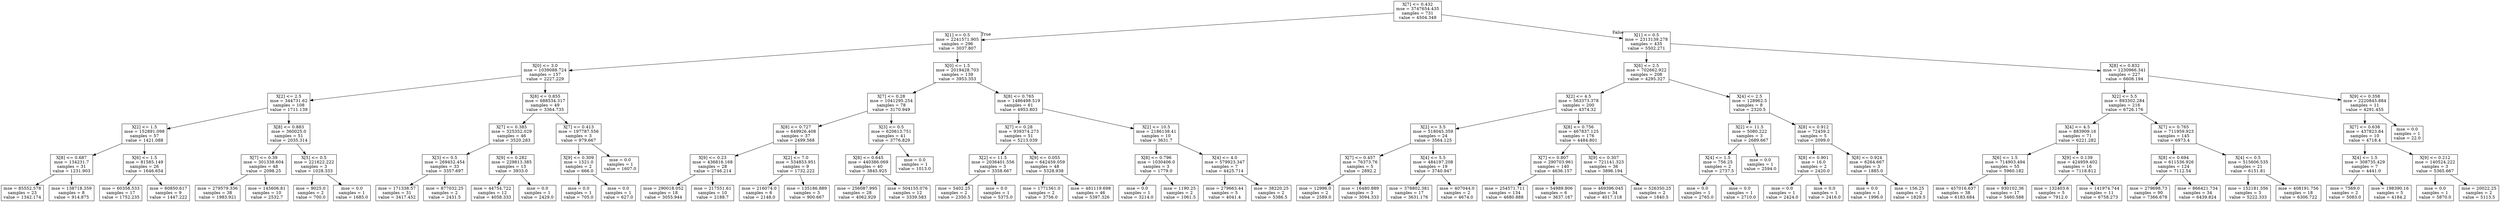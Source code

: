 digraph Tree {
node [shape=box] ;
0 [label="X[7] <= 0.432\nmse = 3747654.435\nsamples = 731\nvalue = 4504.349"] ;
1 [label="X[1] <= 0.5\nmse = 2241571.905\nsamples = 296\nvalue = 3037.807"] ;
0 -> 1 [labeldistance=2.5, labelangle=45, headlabel="True"] ;
2 [label="X[0] <= 3.0\nmse = 1039088.724\nsamples = 157\nvalue = 2227.229"] ;
1 -> 2 ;
3 [label="X[2] <= 2.5\nmse = 344731.62\nsamples = 108\nvalue = 1711.139"] ;
2 -> 3 ;
4 [label="X[2] <= 1.5\nmse = 152891.098\nsamples = 57\nvalue = 1421.088"] ;
3 -> 4 ;
5 [label="X[8] <= 0.687\nmse = 134231.7\nsamples = 31\nvalue = 1231.903"] ;
4 -> 5 ;
6 [label="mse = 85552.578\nsamples = 23\nvalue = 1342.174"] ;
5 -> 6 ;
7 [label="mse = 138718.359\nsamples = 8\nvalue = 914.875"] ;
5 -> 7 ;
8 [label="X[6] <= 1.5\nmse = 81585.149\nsamples = 26\nvalue = 1646.654"] ;
4 -> 8 ;
9 [label="mse = 60358.533\nsamples = 17\nvalue = 1752.235"] ;
8 -> 9 ;
10 [label="mse = 60850.617\nsamples = 9\nvalue = 1447.222"] ;
8 -> 10 ;
11 [label="X[8] <= 0.883\nmse = 360025.0\nsamples = 51\nvalue = 2035.314"] ;
3 -> 11 ;
12 [label="X[7] <= 0.39\nmse = 301338.604\nsamples = 48\nvalue = 2098.25"] ;
11 -> 12 ;
13 [label="mse = 279579.336\nsamples = 38\nvalue = 1983.921"] ;
12 -> 13 ;
14 [label="mse = 145606.81\nsamples = 10\nvalue = 2532.7"] ;
12 -> 14 ;
15 [label="X[5] <= 0.5\nmse = 221622.222\nsamples = 3\nvalue = 1028.333"] ;
11 -> 15 ;
16 [label="mse = 9025.0\nsamples = 2\nvalue = 700.0"] ;
15 -> 16 ;
17 [label="mse = 0.0\nsamples = 1\nvalue = 1685.0"] ;
15 -> 17 ;
18 [label="X[8] <= 0.855\nmse = 688534.317\nsamples = 49\nvalue = 3364.735"] ;
2 -> 18 ;
19 [label="X[7] <= 0.385\nmse = 325352.029\nsamples = 46\nvalue = 3520.283"] ;
18 -> 19 ;
20 [label="X[3] <= 0.5\nmse = 269452.454\nsamples = 33\nvalue = 3357.697"] ;
19 -> 20 ;
21 [label="mse = 171338.57\nsamples = 31\nvalue = 3417.452"] ;
20 -> 21 ;
22 [label="mse = 877032.25\nsamples = 2\nvalue = 2431.5"] ;
20 -> 22 ;
23 [label="X[9] <= 0.282\nmse = 229813.385\nsamples = 13\nvalue = 3933.0"] ;
19 -> 23 ;
24 [label="mse = 44754.722\nsamples = 12\nvalue = 4058.333"] ;
23 -> 24 ;
25 [label="mse = 0.0\nsamples = 1\nvalue = 2429.0"] ;
23 -> 25 ;
26 [label="X[7] <= 0.413\nmse = 197787.556\nsamples = 3\nvalue = 979.667"] ;
18 -> 26 ;
27 [label="X[9] <= 0.309\nmse = 1521.0\nsamples = 2\nvalue = 666.0"] ;
26 -> 27 ;
28 [label="mse = 0.0\nsamples = 1\nvalue = 705.0"] ;
27 -> 28 ;
29 [label="mse = 0.0\nsamples = 1\nvalue = 627.0"] ;
27 -> 29 ;
30 [label="mse = 0.0\nsamples = 1\nvalue = 1607.0"] ;
26 -> 30 ;
31 [label="X[0] <= 1.5\nmse = 2019428.703\nsamples = 139\nvalue = 3953.353"] ;
1 -> 31 ;
32 [label="X[7] <= 0.28\nmse = 1041295.254\nsamples = 78\nvalue = 3170.949"] ;
31 -> 32 ;
33 [label="X[8] <= 0.727\nmse = 649926.408\nsamples = 37\nvalue = 2499.568"] ;
32 -> 33 ;
34 [label="X[9] <= 0.23\nmse = 436816.168\nsamples = 28\nvalue = 2746.214"] ;
33 -> 34 ;
35 [label="mse = 290018.052\nsamples = 18\nvalue = 3055.944"] ;
34 -> 35 ;
36 [label="mse = 217551.61\nsamples = 10\nvalue = 2188.7"] ;
34 -> 36 ;
37 [label="X[2] <= 7.0\nmse = 534853.951\nsamples = 9\nvalue = 1732.222"] ;
33 -> 37 ;
38 [label="mse = 216074.0\nsamples = 6\nvalue = 2148.0"] ;
37 -> 38 ;
39 [label="mse = 135186.889\nsamples = 3\nvalue = 900.667"] ;
37 -> 39 ;
40 [label="X[3] <= 0.5\nmse = 620613.751\nsamples = 41\nvalue = 3776.829"] ;
32 -> 40 ;
41 [label="X[8] <= 0.645\nmse = 440386.069\nsamples = 40\nvalue = 3845.925"] ;
40 -> 41 ;
42 [label="mse = 256087.995\nsamples = 28\nvalue = 4062.929"] ;
41 -> 42 ;
43 [label="mse = 504155.076\nsamples = 12\nvalue = 3339.583"] ;
41 -> 43 ;
44 [label="mse = 0.0\nsamples = 1\nvalue = 1013.0"] ;
40 -> 44 ;
45 [label="X[8] <= 0.765\nmse = 1486498.519\nsamples = 61\nvalue = 4953.803"] ;
31 -> 45 ;
46 [label="X[7] <= 0.28\nmse = 939374.273\nsamples = 51\nvalue = 5213.039"] ;
45 -> 46 ;
47 [label="X[2] <= 11.5\nmse = 2036401.556\nsamples = 3\nvalue = 3358.667"] ;
46 -> 47 ;
48 [label="mse = 5402.25\nsamples = 2\nvalue = 2350.5"] ;
47 -> 48 ;
49 [label="mse = 0.0\nsamples = 1\nvalue = 5375.0"] ;
47 -> 49 ;
50 [label="X[9] <= 0.055\nmse = 642459.059\nsamples = 48\nvalue = 5328.938"] ;
46 -> 50 ;
51 [label="mse = 1771561.0\nsamples = 2\nvalue = 3756.0"] ;
50 -> 51 ;
52 [label="mse = 481119.698\nsamples = 46\nvalue = 5397.326"] ;
50 -> 52 ;
53 [label="X[2] <= 10.5\nmse = 2186138.41\nsamples = 10\nvalue = 3631.7"] ;
45 -> 53 ;
54 [label="X[8] <= 0.796\nmse = 1030406.0\nsamples = 3\nvalue = 1779.0"] ;
53 -> 54 ;
55 [label="mse = 0.0\nsamples = 1\nvalue = 3214.0"] ;
54 -> 55 ;
56 [label="mse = 1190.25\nsamples = 2\nvalue = 1061.5"] ;
54 -> 56 ;
57 [label="X[4] <= 4.0\nmse = 579923.347\nsamples = 7\nvalue = 4425.714"] ;
53 -> 57 ;
58 [label="mse = 279663.44\nsamples = 5\nvalue = 4041.4"] ;
57 -> 58 ;
59 [label="mse = 38220.25\nsamples = 2\nvalue = 5386.5"] ;
57 -> 59 ;
60 [label="X[1] <= 0.5\nmse = 2313139.278\nsamples = 435\nvalue = 5502.271"] ;
0 -> 60 [labeldistance=2.5, labelangle=-45, headlabel="False"] ;
61 [label="X[6] <= 2.5\nmse = 702662.922\nsamples = 208\nvalue = 4295.327"] ;
60 -> 61 ;
62 [label="X[2] <= 4.5\nmse = 563373.378\nsamples = 200\nvalue = 4374.32"] ;
61 -> 62 ;
63 [label="X[2] <= 3.5\nmse = 518045.359\nsamples = 24\nvalue = 3564.125"] ;
62 -> 63 ;
64 [label="X[7] <= 0.457\nmse = 76373.76\nsamples = 5\nvalue = 2892.2"] ;
63 -> 64 ;
65 [label="mse = 12996.0\nsamples = 2\nvalue = 2589.0"] ;
64 -> 65 ;
66 [label="mse = 16480.889\nsamples = 3\nvalue = 3094.333"] ;
64 -> 66 ;
67 [label="X[4] <= 5.5\nmse = 484197.208\nsamples = 19\nvalue = 3740.947"] ;
63 -> 67 ;
68 [label="mse = 378802.381\nsamples = 17\nvalue = 3631.176"] ;
67 -> 68 ;
69 [label="mse = 407044.0\nsamples = 2\nvalue = 4674.0"] ;
67 -> 69 ;
70 [label="X[8] <= 0.756\nmse = 467837.125\nsamples = 176\nvalue = 4484.801"] ;
62 -> 70 ;
71 [label="X[7] <= 0.807\nmse = 290703.961\nsamples = 140\nvalue = 4636.157"] ;
70 -> 71 ;
72 [label="mse = 254571.711\nsamples = 134\nvalue = 4680.888"] ;
71 -> 72 ;
73 [label="mse = 54989.806\nsamples = 6\nvalue = 3637.167"] ;
71 -> 73 ;
74 [label="X[9] <= 0.307\nmse = 721141.323\nsamples = 36\nvalue = 3896.194"] ;
70 -> 74 ;
75 [label="mse = 469396.045\nsamples = 34\nvalue = 4017.118"] ;
74 -> 75 ;
76 [label="mse = 526350.25\nsamples = 2\nvalue = 1840.5"] ;
74 -> 76 ;
77 [label="X[4] <= 2.5\nmse = 128962.5\nsamples = 8\nvalue = 2320.5"] ;
61 -> 77 ;
78 [label="X[2] <= 11.5\nmse = 5080.222\nsamples = 3\nvalue = 2689.667"] ;
77 -> 78 ;
79 [label="X[4] <= 1.5\nmse = 756.25\nsamples = 2\nvalue = 2737.5"] ;
78 -> 79 ;
80 [label="mse = 0.0\nsamples = 1\nvalue = 2765.0"] ;
79 -> 80 ;
81 [label="mse = 0.0\nsamples = 1\nvalue = 2710.0"] ;
79 -> 81 ;
82 [label="mse = 0.0\nsamples = 1\nvalue = 2594.0"] ;
78 -> 82 ;
83 [label="X[8] <= 0.912\nmse = 72459.2\nsamples = 5\nvalue = 2099.0"] ;
77 -> 83 ;
84 [label="X[8] <= 0.901\nmse = 16.0\nsamples = 2\nvalue = 2420.0"] ;
83 -> 84 ;
85 [label="mse = 0.0\nsamples = 1\nvalue = 2424.0"] ;
84 -> 85 ;
86 [label="mse = 0.0\nsamples = 1\nvalue = 2416.0"] ;
84 -> 86 ;
87 [label="X[8] <= 0.924\nmse = 6264.667\nsamples = 3\nvalue = 1885.0"] ;
83 -> 87 ;
88 [label="mse = 0.0\nsamples = 1\nvalue = 1996.0"] ;
87 -> 88 ;
89 [label="mse = 156.25\nsamples = 2\nvalue = 1829.5"] ;
87 -> 89 ;
90 [label="X[8] <= 0.832\nmse = 1230966.341\nsamples = 227\nvalue = 6608.194"] ;
60 -> 90 ;
91 [label="X[2] <= 5.5\nmse = 893302.284\nsamples = 216\nvalue = 6726.176"] ;
90 -> 91 ;
92 [label="X[4] <= 4.5\nmse = 883909.16\nsamples = 71\nvalue = 6221.282"] ;
91 -> 92 ;
93 [label="X[6] <= 1.5\nmse = 714903.494\nsamples = 55\nvalue = 5960.182"] ;
92 -> 93 ;
94 [label="mse = 457016.637\nsamples = 38\nvalue = 6183.684"] ;
93 -> 94 ;
95 [label="mse = 930102.36\nsamples = 17\nvalue = 5460.588"] ;
93 -> 95 ;
96 [label="X[9] <= 0.139\nmse = 424959.402\nsamples = 16\nvalue = 7118.812"] ;
92 -> 96 ;
97 [label="mse = 132403.6\nsamples = 5\nvalue = 7912.0"] ;
96 -> 97 ;
98 [label="mse = 141974.744\nsamples = 11\nvalue = 6758.273"] ;
96 -> 98 ;
99 [label="X[7] <= 0.765\nmse = 711959.923\nsamples = 145\nvalue = 6973.4"] ;
91 -> 99 ;
100 [label="X[8] <= 0.694\nmse = 611536.926\nsamples = 124\nvalue = 7112.54"] ;
99 -> 100 ;
101 [label="mse = 279698.73\nsamples = 90\nvalue = 7366.678"] ;
100 -> 101 ;
102 [label="mse = 866421.734\nsamples = 34\nvalue = 6439.824"] ;
100 -> 102 ;
103 [label="X[4] <= 0.5\nmse = 515606.535\nsamples = 21\nvalue = 6151.81"] ;
99 -> 103 ;
104 [label="mse = 152181.556\nsamples = 3\nvalue = 5222.333"] ;
103 -> 104 ;
105 [label="mse = 408191.756\nsamples = 18\nvalue = 6306.722"] ;
103 -> 105 ;
106 [label="X[9] <= 0.358\nmse = 2220845.884\nsamples = 11\nvalue = 4291.455"] ;
90 -> 106 ;
107 [label="X[7] <= 0.638\nmse = 437823.84\nsamples = 10\nvalue = 4718.4"] ;
106 -> 107 ;
108 [label="X[4] <= 1.5\nmse = 308735.429\nsamples = 7\nvalue = 4441.0"] ;
107 -> 108 ;
109 [label="mse = 7569.0\nsamples = 2\nvalue = 5083.0"] ;
108 -> 109 ;
110 [label="mse = 198390.16\nsamples = 5\nvalue = 4184.2"] ;
108 -> 110 ;
111 [label="X[9] <= 0.212\nmse = 140524.222\nsamples = 3\nvalue = 5365.667"] ;
107 -> 111 ;
112 [label="mse = 0.0\nsamples = 1\nvalue = 5870.0"] ;
111 -> 112 ;
113 [label="mse = 20022.25\nsamples = 2\nvalue = 5113.5"] ;
111 -> 113 ;
114 [label="mse = 0.0\nsamples = 1\nvalue = 22.0"] ;
106 -> 114 ;
}